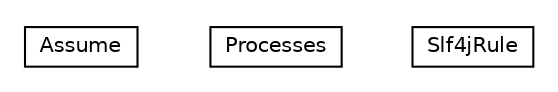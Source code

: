 #!/usr/local/bin/dot
#
# Class diagram 
# Generated by UMLGraph version R5_6-24-gf6e263 (http://www.umlgraph.org/)
#

digraph G {
	edge [fontname="Helvetica",fontsize=10,labelfontname="Helvetica",labelfontsize=10];
	node [fontname="Helvetica",fontsize=10,shape=plaintext];
	nodesep=0.25;
	ranksep=0.5;
	// io.werval.test.util.Assume
	c4696 [label=<<table title="io.werval.test.util.Assume" border="0" cellborder="1" cellspacing="0" cellpadding="2" port="p" href="./Assume.html">
		<tr><td><table border="0" cellspacing="0" cellpadding="1">
<tr><td align="center" balign="center"> Assume </td></tr>
		</table></td></tr>
		</table>>, URL="./Assume.html", fontname="Helvetica", fontcolor="black", fontsize=10.0];
	// io.werval.test.util.Processes
	c4697 [label=<<table title="io.werval.test.util.Processes" border="0" cellborder="1" cellspacing="0" cellpadding="2" port="p" href="./Processes.html">
		<tr><td><table border="0" cellspacing="0" cellpadding="1">
<tr><td align="center" balign="center"> Processes </td></tr>
		</table></td></tr>
		</table>>, URL="./Processes.html", fontname="Helvetica", fontcolor="black", fontsize=10.0];
	// io.werval.test.util.Slf4jRule
	c4698 [label=<<table title="io.werval.test.util.Slf4jRule" border="0" cellborder="1" cellspacing="0" cellpadding="2" port="p" href="./Slf4jRule.html">
		<tr><td><table border="0" cellspacing="0" cellpadding="1">
<tr><td align="center" balign="center"> Slf4jRule </td></tr>
		</table></td></tr>
		</table>>, URL="./Slf4jRule.html", fontname="Helvetica", fontcolor="black", fontsize=10.0];
}

